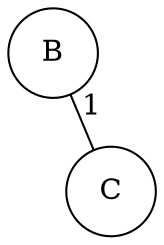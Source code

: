 graph G {
layout=neato; start=6
node[shape=circle,fixedsize=true,width=.6]
"B" -- "C"[label= "1"]
}
